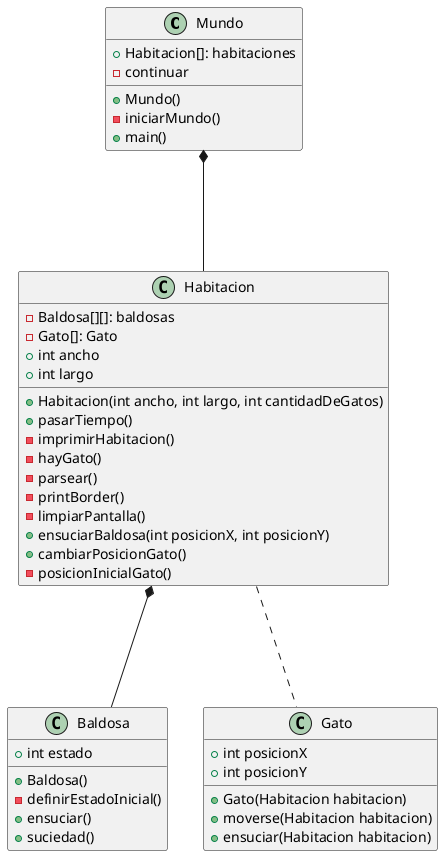 @startuml

class Mundo{
    + Habitacion[]: habitaciones
    + Mundo()
    - iniciarMundo()
    - continuar
    + main()
}

class Habitacion {
    - Baldosa[][]: baldosas
    - Gato[]: Gato
    + int ancho
    + int largo
    + Habitacion(int ancho, int largo, int cantidadDeGatos)
    + pasarTiempo()
    - imprimirHabitacion()
    - hayGato()
    - parsear()
    - printBorder()
    - limpiarPantalla()
    + ensuciarBaldosa(int posicionX, int posicionY)
    + cambiarPosicionGato()
    - posicionInicialGato()
}

class Baldosa{
    + int estado
    + Baldosa()
    - definirEstadoInicial()
    + ensuciar()
    + suciedad()
}

class Gato{
    + int posicionX
    + int posicionY
    + Gato(Habitacion habitacion)
    + moverse(Habitacion habitacion)
    + ensuciar(Habitacion habitacion)

}

Mundo *-D-- Habitacion

Habitacion *-D-- Baldosa 
Habitacion ... Gato

@enduml